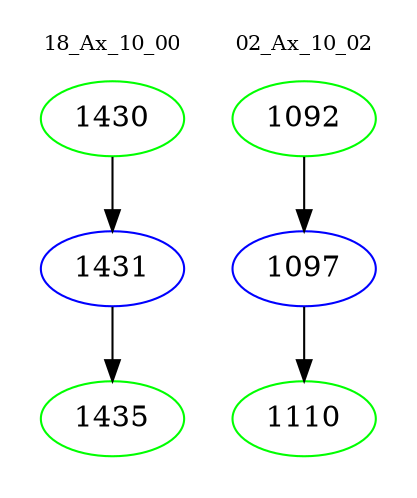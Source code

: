 digraph{
subgraph cluster_0 {
color = white
label = "18_Ax_10_00";
fontsize=10;
T0_1430 [label="1430", color="green"]
T0_1430 -> T0_1431 [color="black"]
T0_1431 [label="1431", color="blue"]
T0_1431 -> T0_1435 [color="black"]
T0_1435 [label="1435", color="green"]
}
subgraph cluster_1 {
color = white
label = "02_Ax_10_02";
fontsize=10;
T1_1092 [label="1092", color="green"]
T1_1092 -> T1_1097 [color="black"]
T1_1097 [label="1097", color="blue"]
T1_1097 -> T1_1110 [color="black"]
T1_1110 [label="1110", color="green"]
}
}
